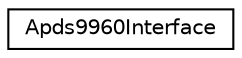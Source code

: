 digraph "Graphical Class Hierarchy"
{
  edge [fontname="Helvetica",fontsize="10",labelfontname="Helvetica",labelfontsize="10"];
  node [fontname="Helvetica",fontsize="10",shape=record];
  rankdir="LR";
  Node1 [label="Apds9960Interface",height=0.2,width=0.4,color="black", fillcolor="white", style="filled",URL="$d9/dcc/classApds9960Interface.html"];
}
